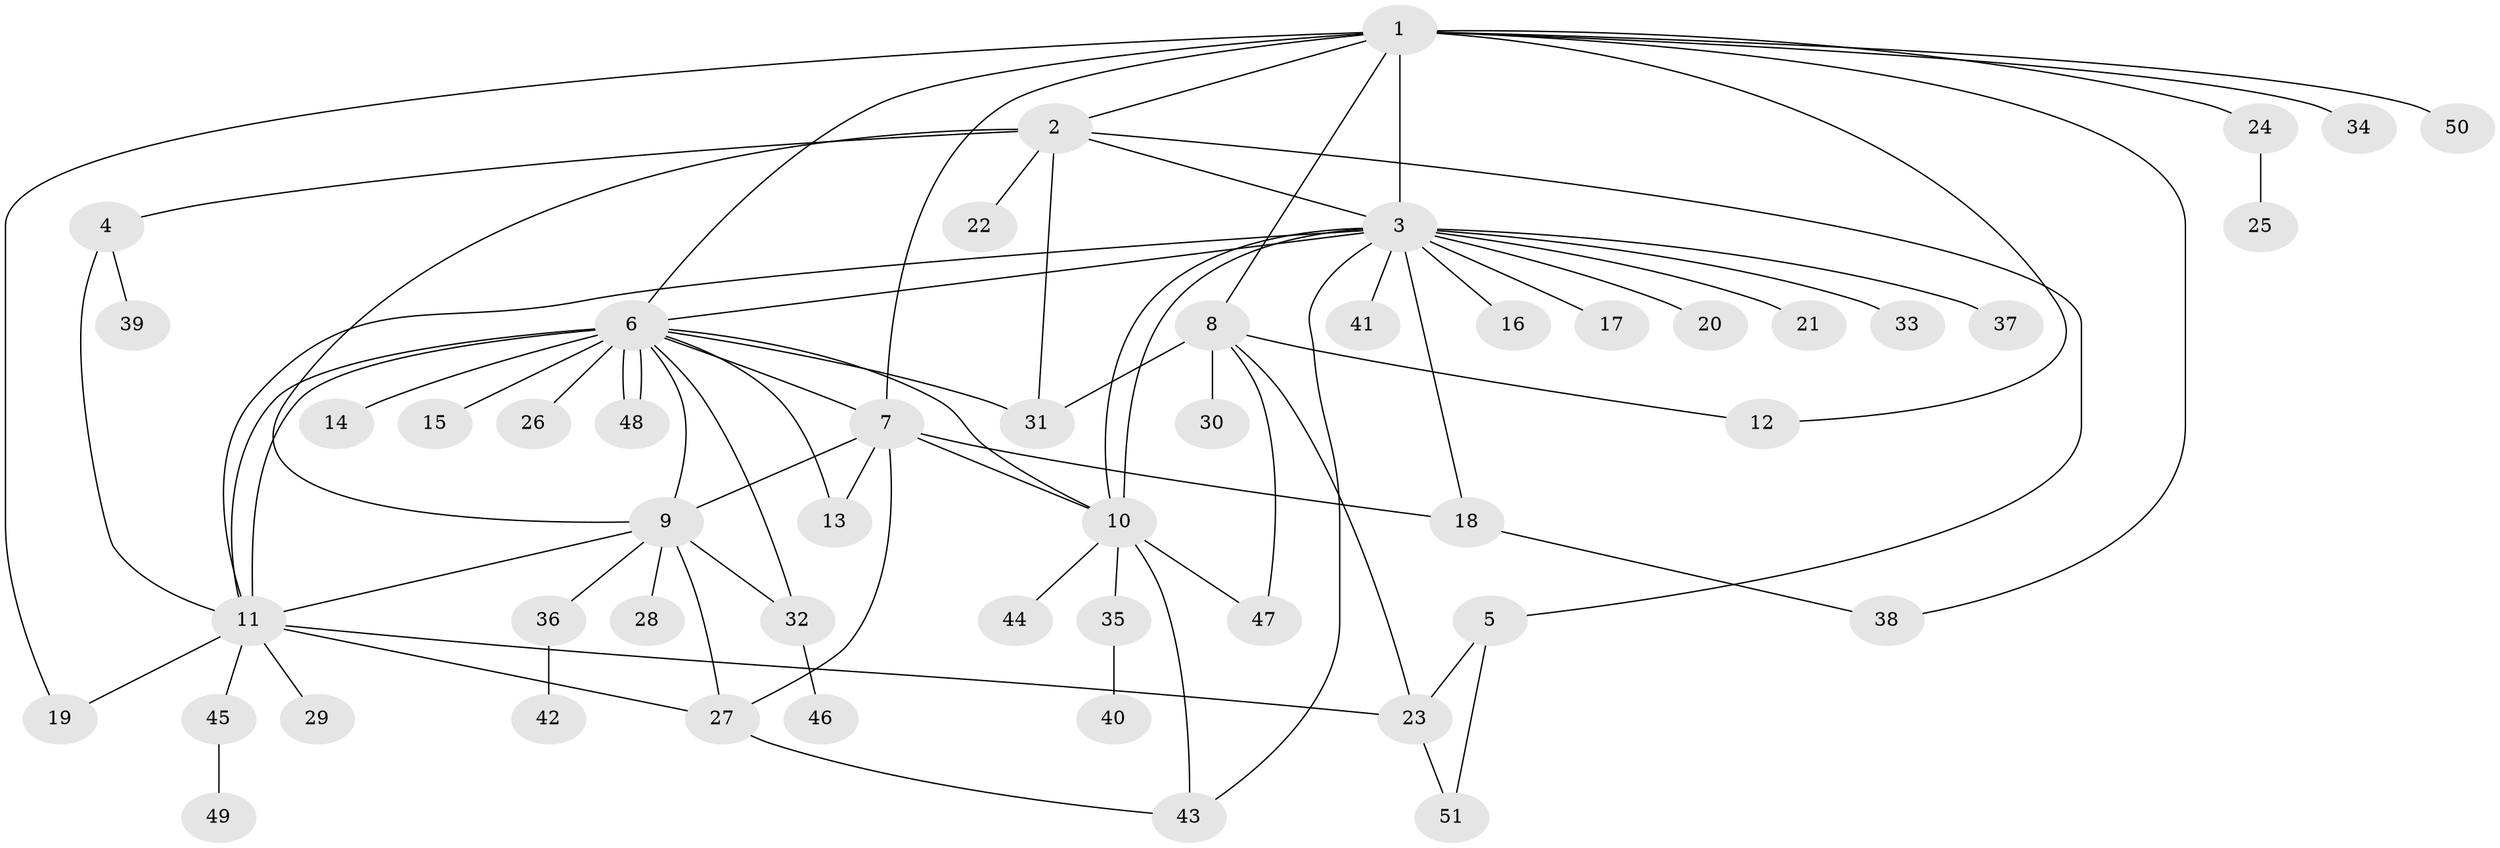 // coarse degree distribution, {11: 0.02564102564102564, 8: 0.05128205128205128, 17: 0.02564102564102564, 4: 0.02564102564102564, 12: 0.02564102564102564, 6: 0.02564102564102564, 7: 0.02564102564102564, 10: 0.02564102564102564, 2: 0.1282051282051282, 1: 0.5897435897435898, 3: 0.05128205128205128}
// Generated by graph-tools (version 1.1) at 2025/41/03/06/25 10:41:50]
// undirected, 51 vertices, 79 edges
graph export_dot {
graph [start="1"]
  node [color=gray90,style=filled];
  1;
  2;
  3;
  4;
  5;
  6;
  7;
  8;
  9;
  10;
  11;
  12;
  13;
  14;
  15;
  16;
  17;
  18;
  19;
  20;
  21;
  22;
  23;
  24;
  25;
  26;
  27;
  28;
  29;
  30;
  31;
  32;
  33;
  34;
  35;
  36;
  37;
  38;
  39;
  40;
  41;
  42;
  43;
  44;
  45;
  46;
  47;
  48;
  49;
  50;
  51;
  1 -- 2;
  1 -- 3;
  1 -- 6;
  1 -- 7;
  1 -- 8;
  1 -- 12;
  1 -- 19;
  1 -- 24;
  1 -- 34;
  1 -- 38;
  1 -- 50;
  2 -- 3;
  2 -- 4;
  2 -- 5;
  2 -- 9;
  2 -- 22;
  2 -- 31;
  3 -- 6;
  3 -- 10;
  3 -- 10;
  3 -- 11;
  3 -- 16;
  3 -- 17;
  3 -- 18;
  3 -- 20;
  3 -- 21;
  3 -- 33;
  3 -- 37;
  3 -- 41;
  3 -- 43;
  4 -- 11;
  4 -- 39;
  5 -- 23;
  5 -- 51;
  6 -- 7;
  6 -- 9;
  6 -- 10;
  6 -- 11;
  6 -- 11;
  6 -- 13;
  6 -- 14;
  6 -- 15;
  6 -- 26;
  6 -- 31;
  6 -- 32;
  6 -- 48;
  6 -- 48;
  7 -- 9;
  7 -- 10;
  7 -- 13;
  7 -- 18;
  7 -- 27;
  8 -- 12;
  8 -- 23;
  8 -- 30;
  8 -- 31;
  8 -- 47;
  9 -- 11;
  9 -- 27;
  9 -- 28;
  9 -- 32;
  9 -- 36;
  10 -- 35;
  10 -- 43;
  10 -- 44;
  10 -- 47;
  11 -- 19;
  11 -- 23;
  11 -- 27;
  11 -- 29;
  11 -- 45;
  18 -- 38;
  23 -- 51;
  24 -- 25;
  27 -- 43;
  32 -- 46;
  35 -- 40;
  36 -- 42;
  45 -- 49;
}
